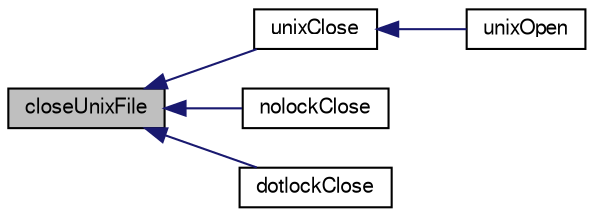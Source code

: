 digraph "closeUnixFile"
{
  edge [fontname="FreeSans",fontsize="10",labelfontname="FreeSans",labelfontsize="10"];
  node [fontname="FreeSans",fontsize="10",shape=record];
  rankdir="LR";
  Node48214 [label="closeUnixFile",height=0.2,width=0.4,color="black", fillcolor="grey75", style="filled", fontcolor="black"];
  Node48214 -> Node48215 [dir="back",color="midnightblue",fontsize="10",style="solid",fontname="FreeSans"];
  Node48215 [label="unixClose",height=0.2,width=0.4,color="black", fillcolor="white", style="filled",URL="$sqlite3_8c.html#a84cdb6e4ff75f085e8c05dfdec178927"];
  Node48215 -> Node48216 [dir="back",color="midnightblue",fontsize="10",style="solid",fontname="FreeSans"];
  Node48216 [label="unixOpen",height=0.2,width=0.4,color="black", fillcolor="white", style="filled",URL="$sqlite3_8c.html#a8ed5efc47b6e14f7805cd1bb9b215775"];
  Node48214 -> Node48217 [dir="back",color="midnightblue",fontsize="10",style="solid",fontname="FreeSans"];
  Node48217 [label="nolockClose",height=0.2,width=0.4,color="black", fillcolor="white", style="filled",URL="$sqlite3_8c.html#a946bda4aff58be65e29d6222fcc6e3f6"];
  Node48214 -> Node48218 [dir="back",color="midnightblue",fontsize="10",style="solid",fontname="FreeSans"];
  Node48218 [label="dotlockClose",height=0.2,width=0.4,color="black", fillcolor="white", style="filled",URL="$sqlite3_8c.html#aa72eaafaa850f2889e15af7cfb08fa1b"];
}
